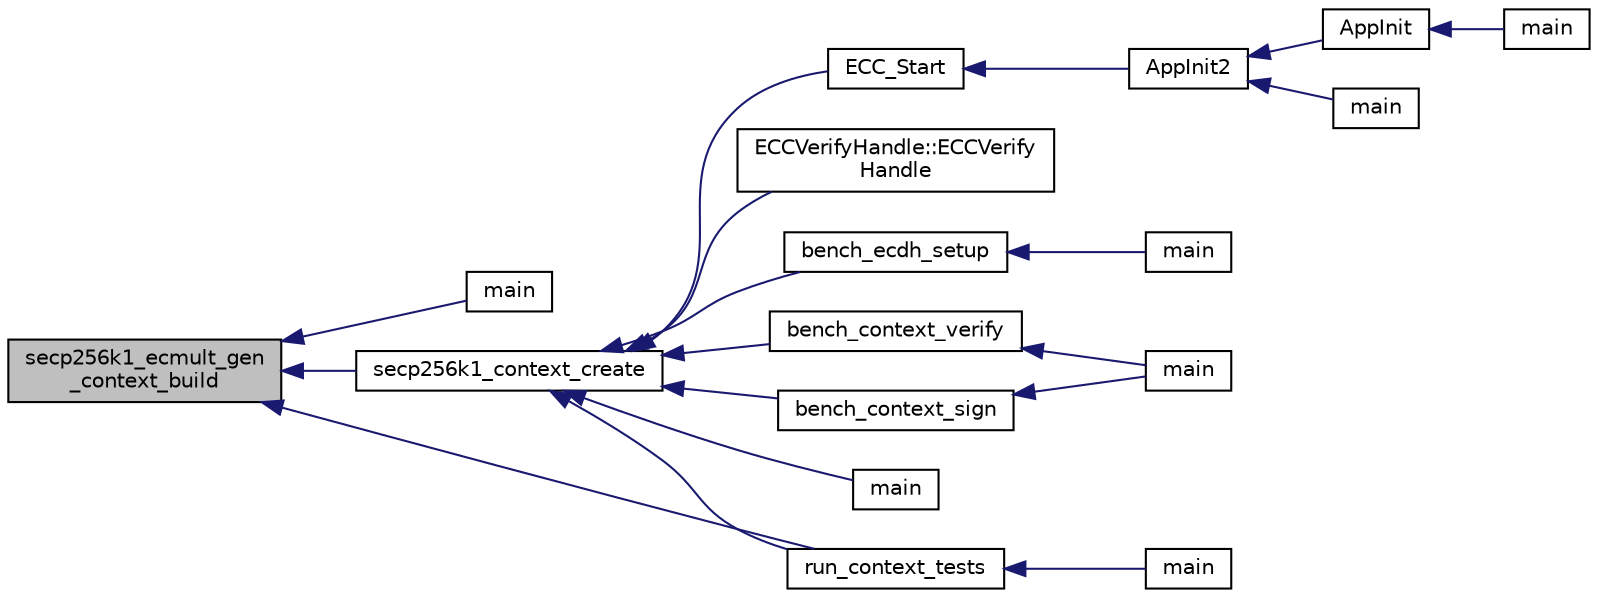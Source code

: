 digraph "secp256k1_ecmult_gen_context_build"
{
  edge [fontname="Helvetica",fontsize="10",labelfontname="Helvetica",labelfontsize="10"];
  node [fontname="Helvetica",fontsize="10",shape=record];
  rankdir="LR";
  Node156 [label="secp256k1_ecmult_gen\l_context_build",height=0.2,width=0.4,color="black", fillcolor="grey75", style="filled", fontcolor="black"];
  Node156 -> Node157 [dir="back",color="midnightblue",fontsize="10",style="solid",fontname="Helvetica"];
  Node157 [label="main",height=0.2,width=0.4,color="black", fillcolor="white", style="filled",URL="$d0/dde/gen__context_8c.html#a3c04138a5bfe5d72780bb7e82a18e627"];
  Node156 -> Node158 [dir="back",color="midnightblue",fontsize="10",style="solid",fontname="Helvetica"];
  Node158 [label="secp256k1_context_create",height=0.2,width=0.4,color="black", fillcolor="white", style="filled",URL="$d1/d8c/secp256k1_8c.html#a2d23dd6eb961e47720ec8db63da8044b",tooltip="Create a secp256k1 context object. "];
  Node158 -> Node159 [dir="back",color="midnightblue",fontsize="10",style="solid",fontname="Helvetica"];
  Node159 [label="ECC_Start",height=0.2,width=0.4,color="black", fillcolor="white", style="filled",URL="$de/de5/key_8h.html#a5ee69136607b1012d64a045ee44ccae2",tooltip="Initialize the elliptic curve support. "];
  Node159 -> Node160 [dir="back",color="midnightblue",fontsize="10",style="solid",fontname="Helvetica"];
  Node160 [label="AppInit2",height=0.2,width=0.4,color="black", fillcolor="white", style="filled",URL="$d8/dc0/init_8h.html#a1a4c1bfbf6ba1db77e988b89b9cadfd3",tooltip="Initialize ion. "];
  Node160 -> Node161 [dir="back",color="midnightblue",fontsize="10",style="solid",fontname="Helvetica"];
  Node161 [label="AppInit",height=0.2,width=0.4,color="black", fillcolor="white", style="filled",URL="$d4/d35/iond_8cpp.html#ac59316b767e6984e1285f0531275286b"];
  Node161 -> Node162 [dir="back",color="midnightblue",fontsize="10",style="solid",fontname="Helvetica"];
  Node162 [label="main",height=0.2,width=0.4,color="black", fillcolor="white", style="filled",URL="$d4/d35/iond_8cpp.html#a0ddf1224851353fc92bfbff6f499fa97"];
  Node160 -> Node163 [dir="back",color="midnightblue",fontsize="10",style="solid",fontname="Helvetica"];
  Node163 [label="main",height=0.2,width=0.4,color="black", fillcolor="white", style="filled",URL="$d5/d2d/ion_8cpp.html#a0ddf1224851353fc92bfbff6f499fa97"];
  Node158 -> Node164 [dir="back",color="midnightblue",fontsize="10",style="solid",fontname="Helvetica"];
  Node164 [label="ECCVerifyHandle::ECCVerify\lHandle",height=0.2,width=0.4,color="black", fillcolor="white", style="filled",URL="$d5/dbd/class_e_c_c_verify_handle.html#a01404b41eee891c1dea4b58db02e56fb"];
  Node158 -> Node165 [dir="back",color="midnightblue",fontsize="10",style="solid",fontname="Helvetica"];
  Node165 [label="bench_ecdh_setup",height=0.2,width=0.4,color="black", fillcolor="white", style="filled",URL="$da/d1c/bench__ecdh_8c.html#a2afcc388be168d338b21eb22c4991df0"];
  Node165 -> Node166 [dir="back",color="midnightblue",fontsize="10",style="solid",fontname="Helvetica"];
  Node166 [label="main",height=0.2,width=0.4,color="black", fillcolor="white", style="filled",URL="$da/d1c/bench__ecdh_8c.html#a840291bc02cba5474a4cb46a9b9566fe"];
  Node158 -> Node167 [dir="back",color="midnightblue",fontsize="10",style="solid",fontname="Helvetica"];
  Node167 [label="bench_context_verify",height=0.2,width=0.4,color="black", fillcolor="white", style="filled",URL="$d9/d5e/bench__internal_8c.html#a0267a6fcf26df5e2625c0f93eed876a9"];
  Node167 -> Node168 [dir="back",color="midnightblue",fontsize="10",style="solid",fontname="Helvetica"];
  Node168 [label="main",height=0.2,width=0.4,color="black", fillcolor="white", style="filled",URL="$d9/d5e/bench__internal_8c.html#a3c04138a5bfe5d72780bb7e82a18e627"];
  Node158 -> Node169 [dir="back",color="midnightblue",fontsize="10",style="solid",fontname="Helvetica"];
  Node169 [label="bench_context_sign",height=0.2,width=0.4,color="black", fillcolor="white", style="filled",URL="$d9/d5e/bench__internal_8c.html#a0d6ae07fc12e8c74ebdcb49871cbfc0e"];
  Node169 -> Node168 [dir="back",color="midnightblue",fontsize="10",style="solid",fontname="Helvetica"];
  Node158 -> Node170 [dir="back",color="midnightblue",fontsize="10",style="solid",fontname="Helvetica"];
  Node170 [label="main",height=0.2,width=0.4,color="black", fillcolor="white", style="filled",URL="$d7/d8e/bench__recover_8c.html#a840291bc02cba5474a4cb46a9b9566fe"];
  Node158 -> Node171 [dir="back",color="midnightblue",fontsize="10",style="solid",fontname="Helvetica"];
  Node171 [label="run_context_tests",height=0.2,width=0.4,color="black", fillcolor="white", style="filled",URL="$d5/d7f/tests_8c.html#a2f9713526b1e988694c6e2026a6fce69"];
  Node171 -> Node172 [dir="back",color="midnightblue",fontsize="10",style="solid",fontname="Helvetica"];
  Node172 [label="main",height=0.2,width=0.4,color="black", fillcolor="white", style="filled",URL="$d5/d7f/tests_8c.html#a3c04138a5bfe5d72780bb7e82a18e627"];
  Node156 -> Node171 [dir="back",color="midnightblue",fontsize="10",style="solid",fontname="Helvetica"];
}
